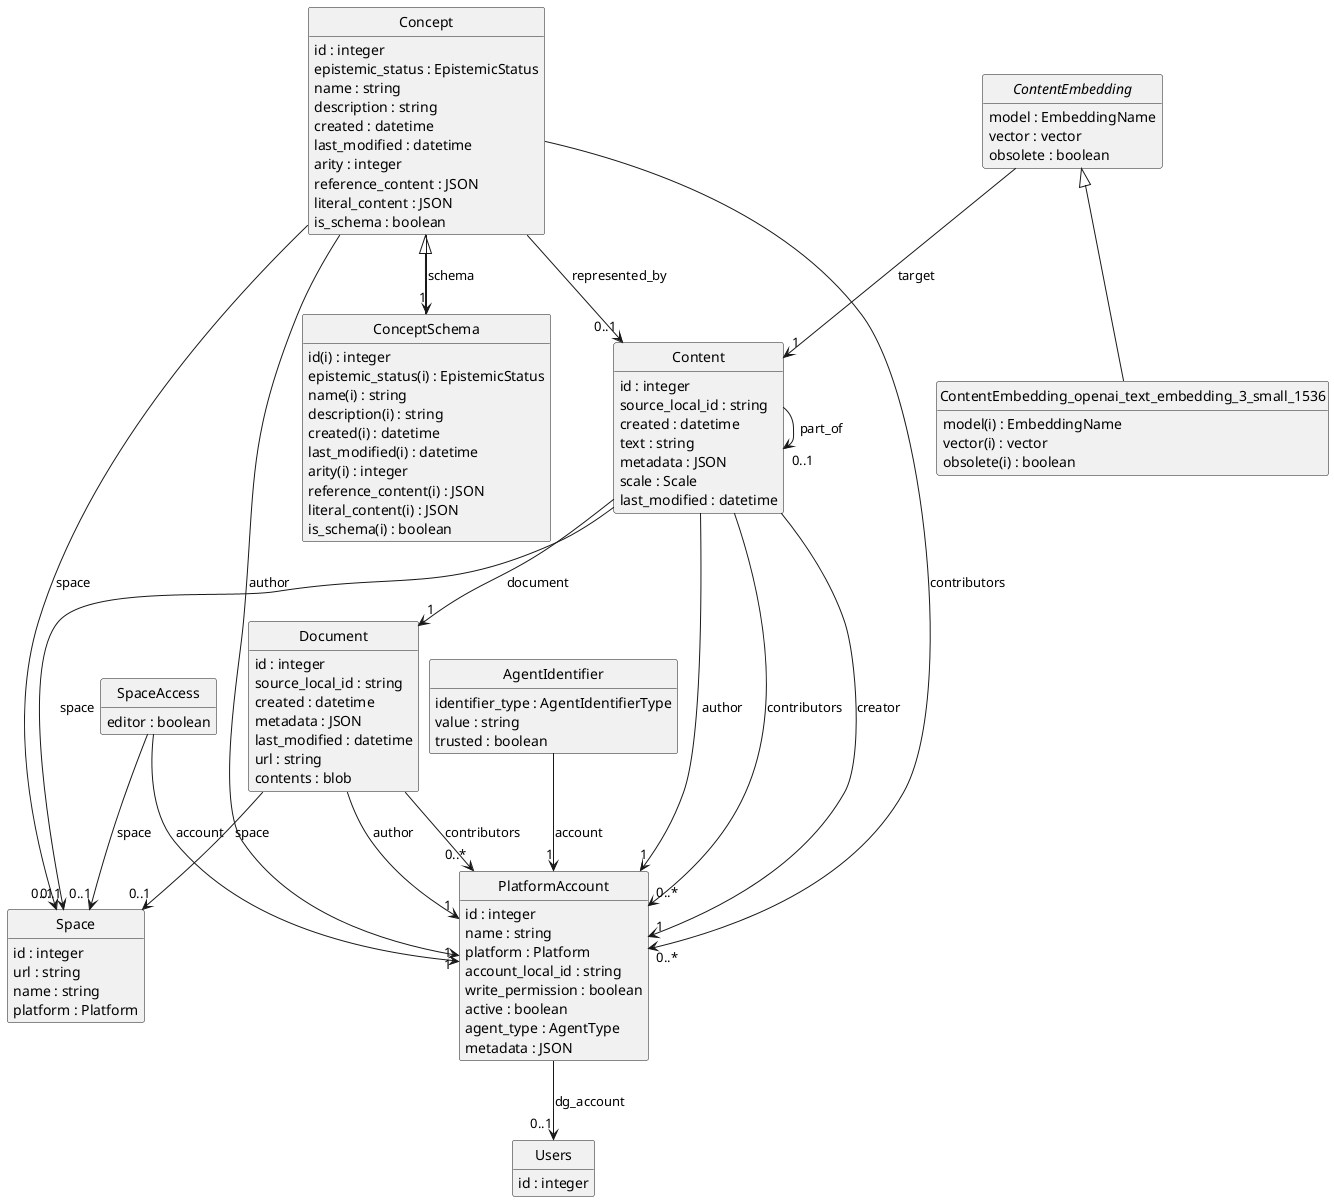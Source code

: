 @startuml
skinparam nodesep 10
hide circle
hide empty members
class "PlatformAccount" [[{An account for an agent on a platform}]] {
    {field} id : integer  
    {field} name : string  
    {field} platform : Platform  
    {field} account_local_id : string  
    {field} write_permission : boolean  
    {field} active : boolean  
    {field} agent_type : AgentType  
    {field} metadata : JSON  
}
class "Users" [[{A database user account. Managed by the auth infrastructure.}]] {
    {field} id : integer  
}
"PlatformAccount" --> "0..1" "Users" : "dg_account"
class "SpaceAccess" [[{An access control entry for a space}]] {
    {field} editor : boolean  
}
class "Space" [[{A space on a platform representing a community engaged in a conversation}]] {
    {field} id : integer  
    {field} url : string  
    {field} name : string  
    {field} platform : Platform  
}
"SpaceAccess" --> "1" "PlatformAccount" : "account"
"SpaceAccess" --> "0..1" "Space" : "space"
class "Content" [[{A unit of content}]] {
    {field} id : integer  
    {field} source_local_id : string  
    {field} created : datetime  
    {field} text : string  
    {field} metadata : JSON  
    {field} scale : Scale  
    {field} last_modified : datetime  
}
class "Document" [[{An external document, or a high-level unit on a platform (eg Roam page)}]] {
    {field} id : integer  
    {field} source_local_id : string  
    {field} created : datetime  
    {field} metadata : JSON  
    {field} last_modified : datetime  
    {field} url : string  
    {field} contents : blob  
}
class "Concept" [[{An abstract concept, claim or relation}]] {
    {field} id : integer  
    {field} epistemic_status : EpistemicStatus  
    {field} name : string  
    {field} description : string  
    {field} created : datetime  
    {field} last_modified : datetime  
    {field} arity : integer  
    {field} reference_content : JSON  
    {field} literal_content : JSON  
    {field} is_schema : boolean  
}
"Content" --> "0..1" "Space" : "space"
"Document" --> "0..1" "Space" : "space"
"Concept" --> "0..1" "Space" : "space"
class "AgentIdentifier" [[{An identifying attribute associated with an agent, can be a basis for unification}]] {
    {field} identifier_type : AgentIdentifierType  
    {field} value : string  
    {field} trusted : boolean  
}
"AgentIdentifier" --> "1" "PlatformAccount" : "account"
"Content" --> "1" "PlatformAccount" : "author"
"Document" --> "1" "PlatformAccount" : "author"
"Concept" --> "1" "PlatformAccount" : "author"
"Content" --> "0..*" "PlatformAccount" : "contributors"
"Document" --> "0..*" "PlatformAccount" : "contributors"
"Concept" --> "0..*" "PlatformAccount" : "contributors"
"Content" --> "1" "PlatformAccount" : "creator"
"Content" --> "1" "Document" : "document"
abstract "ContentEmbedding" [[{An embedding for a piece of content.}]] {
    {field} model : EmbeddingName  
    {field} vector : vector  
    {field} obsolete : boolean  
}
class "ContentEmbedding_openai_text_embedding_3_small_1536" [[{The table for the openai text_embedding_3_small model (1536 dimensions)}]] {
    {field} model(i) : EmbeddingName  
    {field} vector(i) : vector  
    {field} obsolete(i) : boolean  
}
"ContentEmbedding" --> "1" "Content" : "target"
"ContentEmbedding" ^-- "ContentEmbedding_openai_text_embedding_3_small_1536"
"Content" --> "0..1" "Content" : "part_of"
"Concept" --> "0..1" "Content" : "represented_by"
class "ConceptSchema" [[{A Concept that describes a schema (type) for other concepts}]] {
    {field} id(i) : integer  
    {field} epistemic_status(i) : EpistemicStatus  
    {field} name(i) : string  
    {field} description(i) : string  
    {field} created(i) : datetime  
    {field} last_modified(i) : datetime  
    {field} arity(i) : integer  
    {field} reference_content(i) : JSON  
    {field} literal_content(i) : JSON  
    {field} is_schema(i) : boolean  
}
"Concept" --> "1" "ConceptSchema" : "schema"
"Concept" ^-- "ConceptSchema"
@enduml
